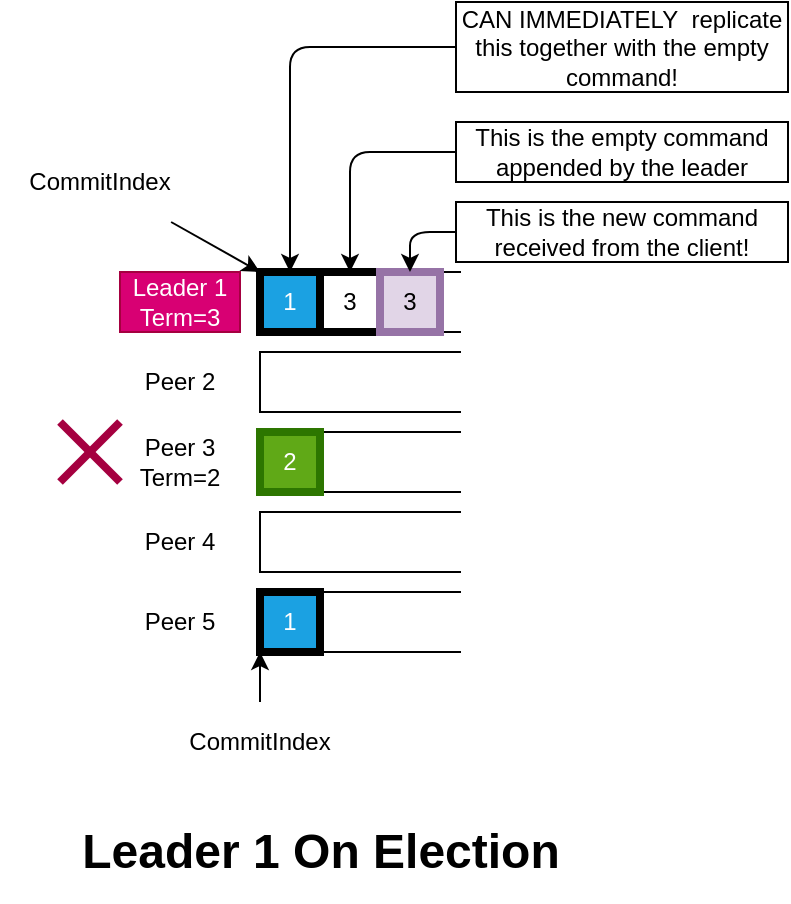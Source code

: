 <mxfile>
    <diagram id="DrGqvao7fDwxBzUp6Fld" name="Page-1">
        <mxGraphModel dx="849" dy="855" grid="1" gridSize="10" guides="1" tooltips="1" connect="1" arrows="1" fold="1" page="1" pageScale="1" pageWidth="827" pageHeight="1169" math="0" shadow="0">
            <root>
                <mxCell id="0"/>
                <mxCell id="1" parent="0"/>
                <mxCell id="2" value="" style="shape=partialRectangle;whiteSpace=wrap;html=1;bottom=1;right=1;left=1;top=0;fillColor=none;routingCenterX=-0.5;rotation=90;" parent="1" vertex="1">
                    <mxGeometry x="185" y="180" width="30" height="100" as="geometry"/>
                </mxCell>
                <mxCell id="3" value="" style="shape=partialRectangle;whiteSpace=wrap;html=1;bottom=1;right=1;left=1;top=0;fillColor=none;routingCenterX=-0.5;rotation=90;" parent="1" vertex="1">
                    <mxGeometry x="185" y="220" width="30" height="100" as="geometry"/>
                </mxCell>
                <mxCell id="4" value="" style="shape=partialRectangle;whiteSpace=wrap;html=1;bottom=1;right=1;left=1;top=0;fillColor=none;routingCenterX=-0.5;rotation=90;" parent="1" vertex="1">
                    <mxGeometry x="185" y="260" width="30" height="100" as="geometry"/>
                </mxCell>
                <mxCell id="5" value="" style="shape=partialRectangle;whiteSpace=wrap;html=1;bottom=1;right=1;left=1;top=0;fillColor=none;routingCenterX=-0.5;rotation=90;" parent="1" vertex="1">
                    <mxGeometry x="185" y="300" width="30" height="100" as="geometry"/>
                </mxCell>
                <mxCell id="6" value="" style="shape=partialRectangle;whiteSpace=wrap;html=1;bottom=1;right=1;left=1;top=0;fillColor=none;routingCenterX=-0.5;rotation=90;" parent="1" vertex="1">
                    <mxGeometry x="185" y="340" width="30" height="100" as="geometry"/>
                </mxCell>
                <mxCell id="7" value="Leader 1&lt;br&gt;Term=3" style="text;html=1;align=center;verticalAlign=middle;whiteSpace=wrap;rounded=0;fillColor=#d80073;fontColor=#ffffff;strokeColor=#A50040;" parent="1" vertex="1">
                    <mxGeometry x="80" y="215" width="60" height="30" as="geometry"/>
                </mxCell>
                <mxCell id="8" value="Peer 2" style="text;html=1;strokeColor=none;fillColor=none;align=center;verticalAlign=middle;whiteSpace=wrap;rounded=0;" parent="1" vertex="1">
                    <mxGeometry x="80" y="255" width="60" height="30" as="geometry"/>
                </mxCell>
                <mxCell id="9" value="Peer 3&lt;br&gt;Term=2" style="text;html=1;align=center;verticalAlign=middle;whiteSpace=wrap;rounded=0;" parent="1" vertex="1">
                    <mxGeometry x="80" y="295" width="60" height="30" as="geometry"/>
                </mxCell>
                <mxCell id="10" value="Peer 4" style="text;html=1;align=center;verticalAlign=middle;whiteSpace=wrap;rounded=0;" parent="1" vertex="1">
                    <mxGeometry x="80" y="335" width="60" height="30" as="geometry"/>
                </mxCell>
                <mxCell id="11" value="Peer 5" style="text;html=1;strokeColor=none;fillColor=none;align=center;verticalAlign=middle;whiteSpace=wrap;rounded=0;" parent="1" vertex="1">
                    <mxGeometry x="80" y="375" width="60" height="30" as="geometry"/>
                </mxCell>
                <mxCell id="12" value="1" style="rounded=0;whiteSpace=wrap;html=1;fillColor=#1ba1e2;fontColor=#ffffff;strokeColor=#000000;strokeWidth=4;" parent="1" vertex="1">
                    <mxGeometry x="150" y="215" width="30" height="30" as="geometry"/>
                </mxCell>
                <mxCell id="13" value="1" style="rounded=0;whiteSpace=wrap;html=1;fillColor=#1ba1e2;fontColor=#ffffff;strokeColor=#000000;strokeWidth=4;" parent="1" vertex="1">
                    <mxGeometry x="150" y="375" width="30" height="30" as="geometry"/>
                </mxCell>
                <mxCell id="14" value="2" style="rounded=0;whiteSpace=wrap;html=1;fillColor=#60a917;fontColor=#ffffff;strokeColor=#2D7600;strokeWidth=4;" parent="1" vertex="1">
                    <mxGeometry x="150" y="295" width="30" height="30" as="geometry"/>
                </mxCell>
                <mxCell id="15" value="" style="group" parent="1" vertex="1" connectable="0">
                    <mxGeometry x="50" y="290" width="30" height="30" as="geometry"/>
                </mxCell>
                <mxCell id="16" value="" style="endArrow=none;html=1;strokeWidth=4;fillColor=#d80073;strokeColor=#A50040;" parent="15" edge="1">
                    <mxGeometry width="50" height="50" relative="1" as="geometry">
                        <mxPoint y="30" as="sourcePoint"/>
                        <mxPoint x="30" as="targetPoint"/>
                    </mxGeometry>
                </mxCell>
                <mxCell id="17" value="" style="endArrow=none;html=1;strokeWidth=4;fillColor=#d80073;strokeColor=#A50040;" parent="15" edge="1">
                    <mxGeometry width="50" height="50" relative="1" as="geometry">
                        <mxPoint x="30" y="30" as="sourcePoint"/>
                        <mxPoint as="targetPoint"/>
                    </mxGeometry>
                </mxCell>
                <mxCell id="18" value="CommitIndex&lt;br&gt;" style="text;html=1;strokeColor=none;fillColor=none;align=center;verticalAlign=middle;whiteSpace=wrap;rounded=0;" parent="1" vertex="1">
                    <mxGeometry x="100" y="430" width="100" height="40" as="geometry"/>
                </mxCell>
                <mxCell id="19" value="" style="endArrow=classic;html=1;entryX=0;entryY=1;entryDx=0;entryDy=0;" parent="1" source="18" target="13" edge="1">
                    <mxGeometry width="50" height="50" relative="1" as="geometry">
                        <mxPoint x="180" y="620" as="sourcePoint"/>
                        <mxPoint x="230" y="570" as="targetPoint"/>
                    </mxGeometry>
                </mxCell>
                <mxCell id="20" value="CommitIndex&lt;br&gt;" style="text;html=1;strokeColor=none;fillColor=none;align=center;verticalAlign=middle;whiteSpace=wrap;rounded=0;" parent="1" vertex="1">
                    <mxGeometry x="20" y="150" width="100" height="40" as="geometry"/>
                </mxCell>
                <mxCell id="21" value="" style="endArrow=classic;html=1;entryX=0;entryY=0;entryDx=0;entryDy=0;" parent="1" source="20" target="12" edge="1">
                    <mxGeometry width="50" height="50" relative="1" as="geometry">
                        <mxPoint x="180" y="330" as="sourcePoint"/>
                        <mxPoint x="150" y="115" as="targetPoint"/>
                    </mxGeometry>
                </mxCell>
                <mxCell id="22" value="" style="edgeStyle=segmentEdgeStyle;endArrow=classic;html=1;strokeWidth=1;" parent="1" source="23" target="12" edge="1">
                    <mxGeometry width="50" height="50" relative="1" as="geometry">
                        <mxPoint x="390" y="190" as="sourcePoint"/>
                        <mxPoint x="410" y="130" as="targetPoint"/>
                    </mxGeometry>
                </mxCell>
                <mxCell id="23" value="CAN IMMEDIATELY&amp;nbsp; replicate this together with the empty command!" style="text;html=1;strokeColor=default;fillColor=none;align=center;verticalAlign=middle;whiteSpace=wrap;rounded=0;" parent="1" vertex="1">
                    <mxGeometry x="248" y="80" width="166" height="45" as="geometry"/>
                </mxCell>
                <mxCell id="24" value="Leader 1 On Election" style="text;strokeColor=none;fillColor=none;html=1;fontSize=24;fontStyle=1;verticalAlign=middle;align=center;" parent="1" vertex="1">
                    <mxGeometry x="50" y="480" width="260" height="50" as="geometry"/>
                </mxCell>
                <mxCell id="25" value="3" style="rounded=0;whiteSpace=wrap;html=1;strokeWidth=4;" parent="1" vertex="1">
                    <mxGeometry x="180" y="215" width="30" height="30" as="geometry"/>
                </mxCell>
                <mxCell id="27" value="This is the empty command appended by the leader" style="text;html=1;strokeColor=default;fillColor=none;align=center;verticalAlign=middle;whiteSpace=wrap;rounded=0;" parent="1" vertex="1">
                    <mxGeometry x="248" y="140" width="166" height="30" as="geometry"/>
                </mxCell>
                <mxCell id="28" value="" style="edgeStyle=segmentEdgeStyle;endArrow=classic;html=1;strokeWidth=1;" parent="1" source="27" target="25" edge="1">
                    <mxGeometry width="50" height="50" relative="1" as="geometry">
                        <mxPoint x="260" y="42.5" as="sourcePoint"/>
                        <mxPoint x="175" y="225" as="targetPoint"/>
                    </mxGeometry>
                </mxCell>
                <mxCell id="29" value="3" style="rounded=0;whiteSpace=wrap;html=1;strokeWidth=4;fillColor=#e1d5e7;strokeColor=#9673a6;" parent="1" vertex="1">
                    <mxGeometry x="210" y="215" width="30" height="30" as="geometry"/>
                </mxCell>
                <mxCell id="30" value="This is the new command received from the client!" style="text;html=1;strokeColor=default;fillColor=none;align=center;verticalAlign=middle;whiteSpace=wrap;rounded=0;" parent="1" vertex="1">
                    <mxGeometry x="248" y="180" width="166" height="30" as="geometry"/>
                </mxCell>
                <mxCell id="31" value="" style="edgeStyle=segmentEdgeStyle;endArrow=classic;html=1;strokeWidth=1;" parent="1" source="30" target="29" edge="1">
                    <mxGeometry width="50" height="50" relative="1" as="geometry">
                        <mxPoint x="258" y="105" as="sourcePoint"/>
                        <mxPoint x="205" y="225" as="targetPoint"/>
                    </mxGeometry>
                </mxCell>
            </root>
        </mxGraphModel>
    </diagram>
</mxfile>